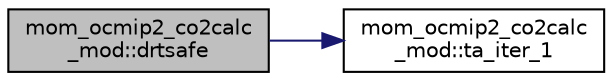 digraph "mom_ocmip2_co2calc_mod::drtsafe"
{
 // INTERACTIVE_SVG=YES
  edge [fontname="Helvetica",fontsize="10",labelfontname="Helvetica",labelfontsize="10"];
  node [fontname="Helvetica",fontsize="10",shape=record];
  rankdir="LR";
  Node0 [label="mom_ocmip2_co2calc\l_mod::drtsafe",height=0.2,width=0.4,color="black", fillcolor="grey75", style="filled", fontcolor="black"];
  Node0 -> Node1 [color="midnightblue",fontsize="10",style="solid",fontname="Helvetica"];
  Node1 [label="mom_ocmip2_co2calc\l_mod::ta_iter_1",height=0.2,width=0.4,color="black", fillcolor="white", style="filled",URL="$namespacemom__ocmip2__co2calc__mod.html#a21619847dbb21f6fa2bbf89b6a3f889b"];
}
